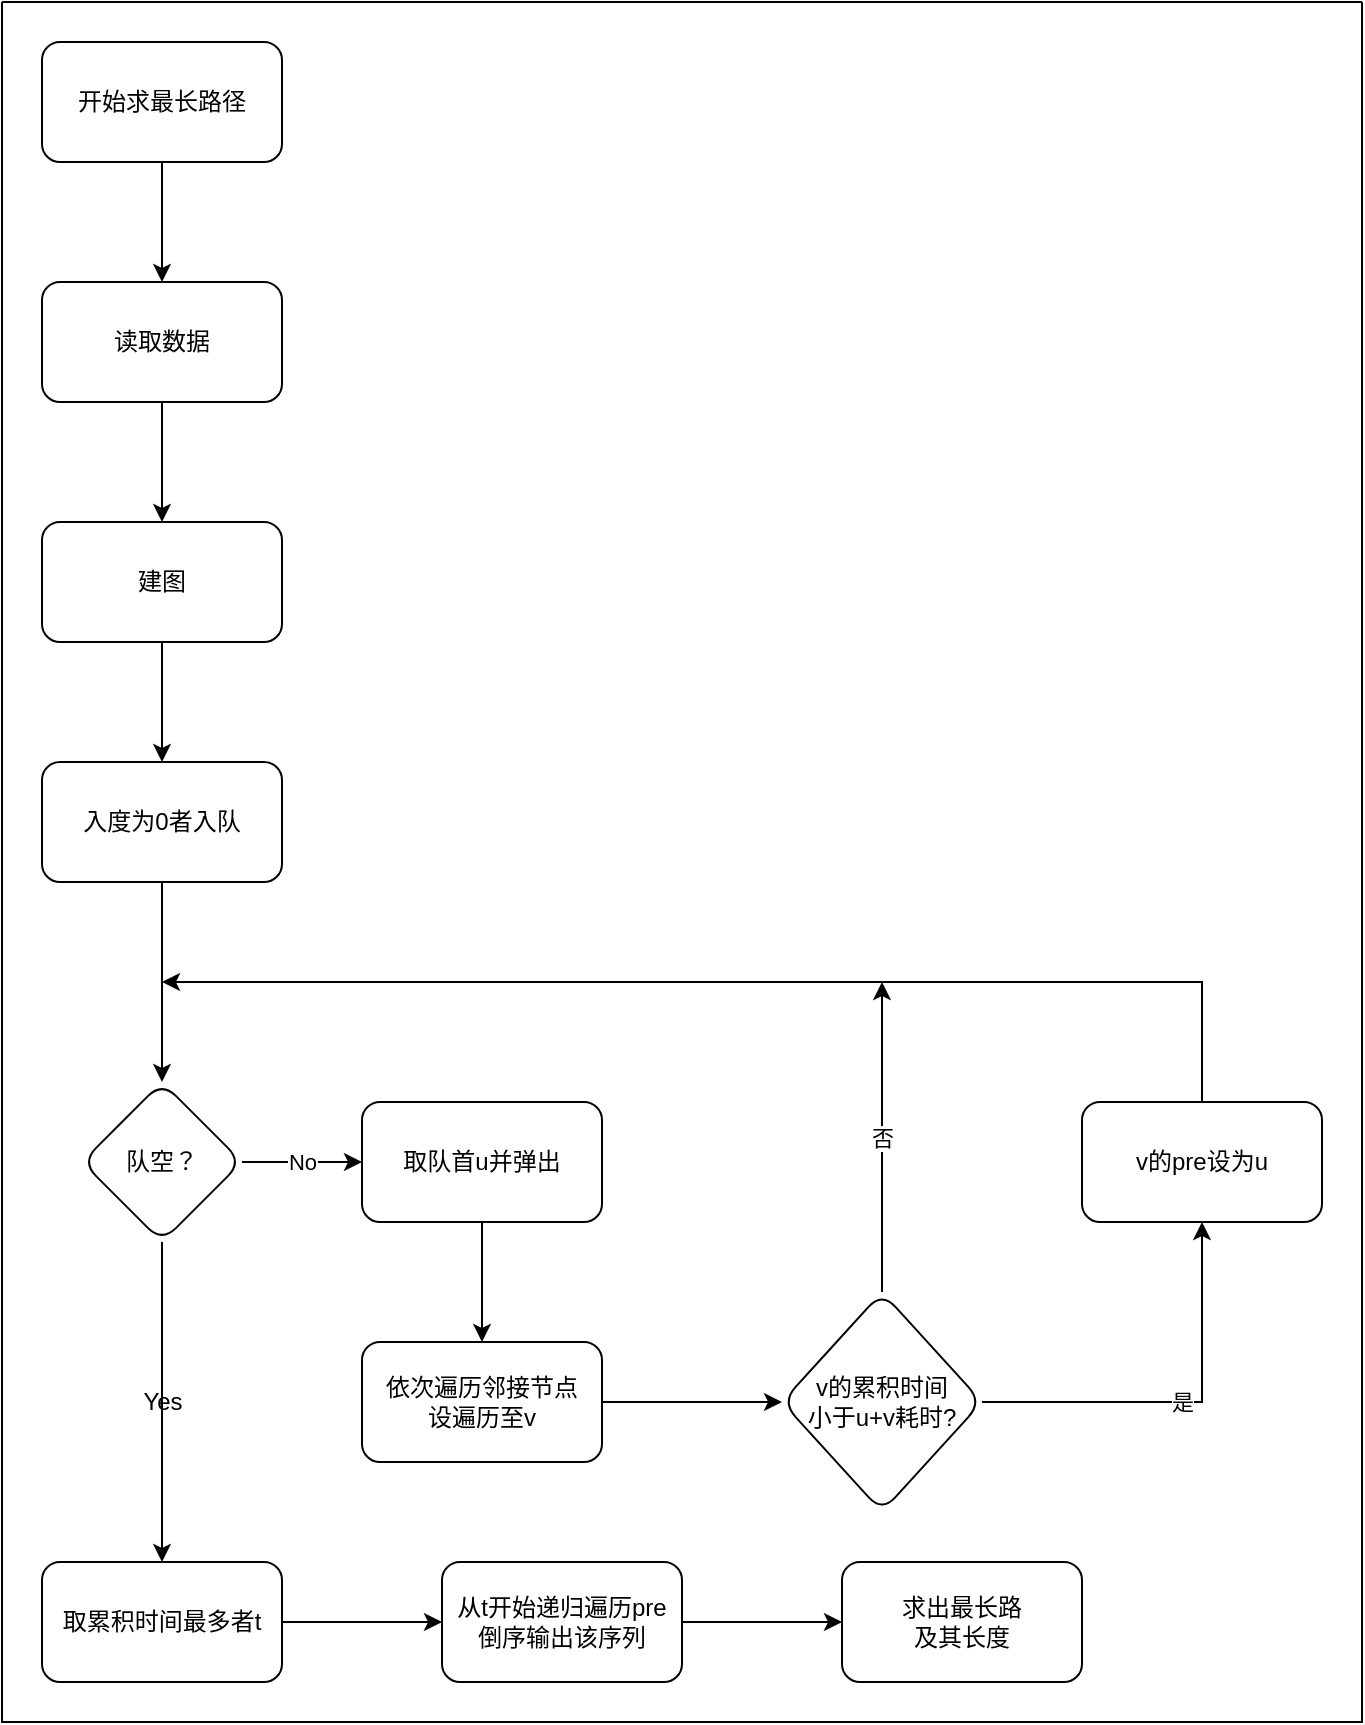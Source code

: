 <mxfile>
    <diagram id="fNN2rwQxciuZXPZTVCv0" name="第 1 页">
        <mxGraphModel dx="755" dy="355" grid="1" gridSize="10" guides="1" tooltips="1" connect="1" arrows="1" fold="1" page="1" pageScale="1" pageWidth="827" pageHeight="1169" background="#FFFFFF" math="0" shadow="0">
            <root>
                <mxCell id="0"/>
                <mxCell id="1" parent="0"/>
                <mxCell id="4" value="" style="edgeStyle=orthogonalEdgeStyle;rounded=0;orthogonalLoop=1;jettySize=auto;html=1;" edge="1" parent="1" source="2" target="3">
                    <mxGeometry relative="1" as="geometry"/>
                </mxCell>
                <mxCell id="2" value="开始求最长路径" style="rounded=1;whiteSpace=wrap;html=1;" vertex="1" parent="1">
                    <mxGeometry x="80" y="130" width="120" height="60" as="geometry"/>
                </mxCell>
                <mxCell id="6" value="" style="edgeStyle=orthogonalEdgeStyle;rounded=0;orthogonalLoop=1;jettySize=auto;html=1;" edge="1" parent="1" source="3" target="5">
                    <mxGeometry relative="1" as="geometry"/>
                </mxCell>
                <mxCell id="3" value="读取数据" style="whiteSpace=wrap;html=1;rounded=1;" vertex="1" parent="1">
                    <mxGeometry x="80" y="250" width="120" height="60" as="geometry"/>
                </mxCell>
                <mxCell id="8" value="" style="edgeStyle=orthogonalEdgeStyle;rounded=0;orthogonalLoop=1;jettySize=auto;html=1;" edge="1" parent="1" source="5" target="7">
                    <mxGeometry relative="1" as="geometry"/>
                </mxCell>
                <mxCell id="5" value="建图" style="whiteSpace=wrap;html=1;rounded=1;" vertex="1" parent="1">
                    <mxGeometry x="80" y="370" width="120" height="60" as="geometry"/>
                </mxCell>
                <mxCell id="10" value="" style="edgeStyle=orthogonalEdgeStyle;rounded=0;orthogonalLoop=1;jettySize=auto;html=1;" edge="1" parent="1" source="7" target="9">
                    <mxGeometry relative="1" as="geometry"/>
                </mxCell>
                <mxCell id="7" value="入度为0者入队" style="whiteSpace=wrap;html=1;rounded=1;" vertex="1" parent="1">
                    <mxGeometry x="80" y="490" width="120" height="60" as="geometry"/>
                </mxCell>
                <mxCell id="12" value="No" style="edgeStyle=orthogonalEdgeStyle;rounded=0;orthogonalLoop=1;jettySize=auto;html=1;" edge="1" parent="1" source="9" target="11">
                    <mxGeometry relative="1" as="geometry"/>
                </mxCell>
                <mxCell id="22" value="" style="edgeStyle=orthogonalEdgeStyle;rounded=0;orthogonalLoop=1;jettySize=auto;html=1;" edge="1" parent="1" source="9" target="21">
                    <mxGeometry relative="1" as="geometry"/>
                </mxCell>
                <mxCell id="9" value="队空？" style="rhombus;whiteSpace=wrap;html=1;rounded=1;" vertex="1" parent="1">
                    <mxGeometry x="100" y="650" width="80" height="80" as="geometry"/>
                </mxCell>
                <mxCell id="14" value="" style="edgeStyle=orthogonalEdgeStyle;rounded=0;orthogonalLoop=1;jettySize=auto;html=1;" edge="1" parent="1" source="11" target="13">
                    <mxGeometry relative="1" as="geometry"/>
                </mxCell>
                <mxCell id="11" value="取队首u并弹出" style="whiteSpace=wrap;html=1;rounded=1;" vertex="1" parent="1">
                    <mxGeometry x="240" y="660" width="120" height="60" as="geometry"/>
                </mxCell>
                <mxCell id="16" value="" style="edgeStyle=orthogonalEdgeStyle;rounded=0;orthogonalLoop=1;jettySize=auto;html=1;" edge="1" parent="1" source="13" target="15">
                    <mxGeometry relative="1" as="geometry"/>
                </mxCell>
                <mxCell id="13" value="依次遍历邻接节点&lt;br&gt;设遍历至v" style="whiteSpace=wrap;html=1;rounded=1;" vertex="1" parent="1">
                    <mxGeometry x="240" y="780" width="120" height="60" as="geometry"/>
                </mxCell>
                <mxCell id="18" value="是" style="edgeStyle=orthogonalEdgeStyle;rounded=0;orthogonalLoop=1;jettySize=auto;html=1;" edge="1" parent="1" source="15" target="17">
                    <mxGeometry relative="1" as="geometry"/>
                </mxCell>
                <mxCell id="20" value="否" style="edgeStyle=orthogonalEdgeStyle;rounded=0;orthogonalLoop=1;jettySize=auto;html=1;" edge="1" parent="1" source="15">
                    <mxGeometry relative="1" as="geometry">
                        <mxPoint x="500" y="600" as="targetPoint"/>
                    </mxGeometry>
                </mxCell>
                <mxCell id="15" value="v的累积时间&lt;br&gt;小于u+v耗时?" style="rhombus;whiteSpace=wrap;html=1;rounded=1;" vertex="1" parent="1">
                    <mxGeometry x="450" y="755" width="100" height="110" as="geometry"/>
                </mxCell>
                <mxCell id="19" style="edgeStyle=orthogonalEdgeStyle;rounded=0;orthogonalLoop=1;jettySize=auto;html=1;" edge="1" parent="1" source="17">
                    <mxGeometry relative="1" as="geometry">
                        <mxPoint x="140" y="600" as="targetPoint"/>
                        <Array as="points">
                            <mxPoint x="660" y="600"/>
                        </Array>
                    </mxGeometry>
                </mxCell>
                <mxCell id="17" value="v的pre设为u" style="whiteSpace=wrap;html=1;rounded=1;" vertex="1" parent="1">
                    <mxGeometry x="600" y="660" width="120" height="60" as="geometry"/>
                </mxCell>
                <mxCell id="25" value="" style="edgeStyle=orthogonalEdgeStyle;rounded=0;orthogonalLoop=1;jettySize=auto;html=1;" edge="1" parent="1" source="21" target="24">
                    <mxGeometry relative="1" as="geometry"/>
                </mxCell>
                <mxCell id="21" value="取累积时间最多者t" style="whiteSpace=wrap;html=1;rounded=1;" vertex="1" parent="1">
                    <mxGeometry x="80" y="890" width="120" height="60" as="geometry"/>
                </mxCell>
                <mxCell id="23" value="Yes" style="text;html=1;align=center;verticalAlign=middle;resizable=0;points=[];autosize=1;strokeColor=none;" vertex="1" parent="1">
                    <mxGeometry x="125" y="800" width="30" height="20" as="geometry"/>
                </mxCell>
                <mxCell id="27" value="" style="edgeStyle=orthogonalEdgeStyle;rounded=0;orthogonalLoop=1;jettySize=auto;html=1;" edge="1" parent="1" source="24" target="26">
                    <mxGeometry relative="1" as="geometry"/>
                </mxCell>
                <mxCell id="24" value="从t开始递归遍历pre&lt;br&gt;倒序输出该序列" style="whiteSpace=wrap;html=1;rounded=1;" vertex="1" parent="1">
                    <mxGeometry x="280" y="890" width="120" height="60" as="geometry"/>
                </mxCell>
                <mxCell id="26" value="求出最长路&lt;br&gt;及其长度" style="whiteSpace=wrap;html=1;rounded=1;" vertex="1" parent="1">
                    <mxGeometry x="480" y="890" width="120" height="60" as="geometry"/>
                </mxCell>
                <mxCell id="28" value="" style="swimlane;startSize=0;" vertex="1" parent="1">
                    <mxGeometry x="60" y="110" width="680" height="860" as="geometry"/>
                </mxCell>
            </root>
        </mxGraphModel>
    </diagram>
</mxfile>